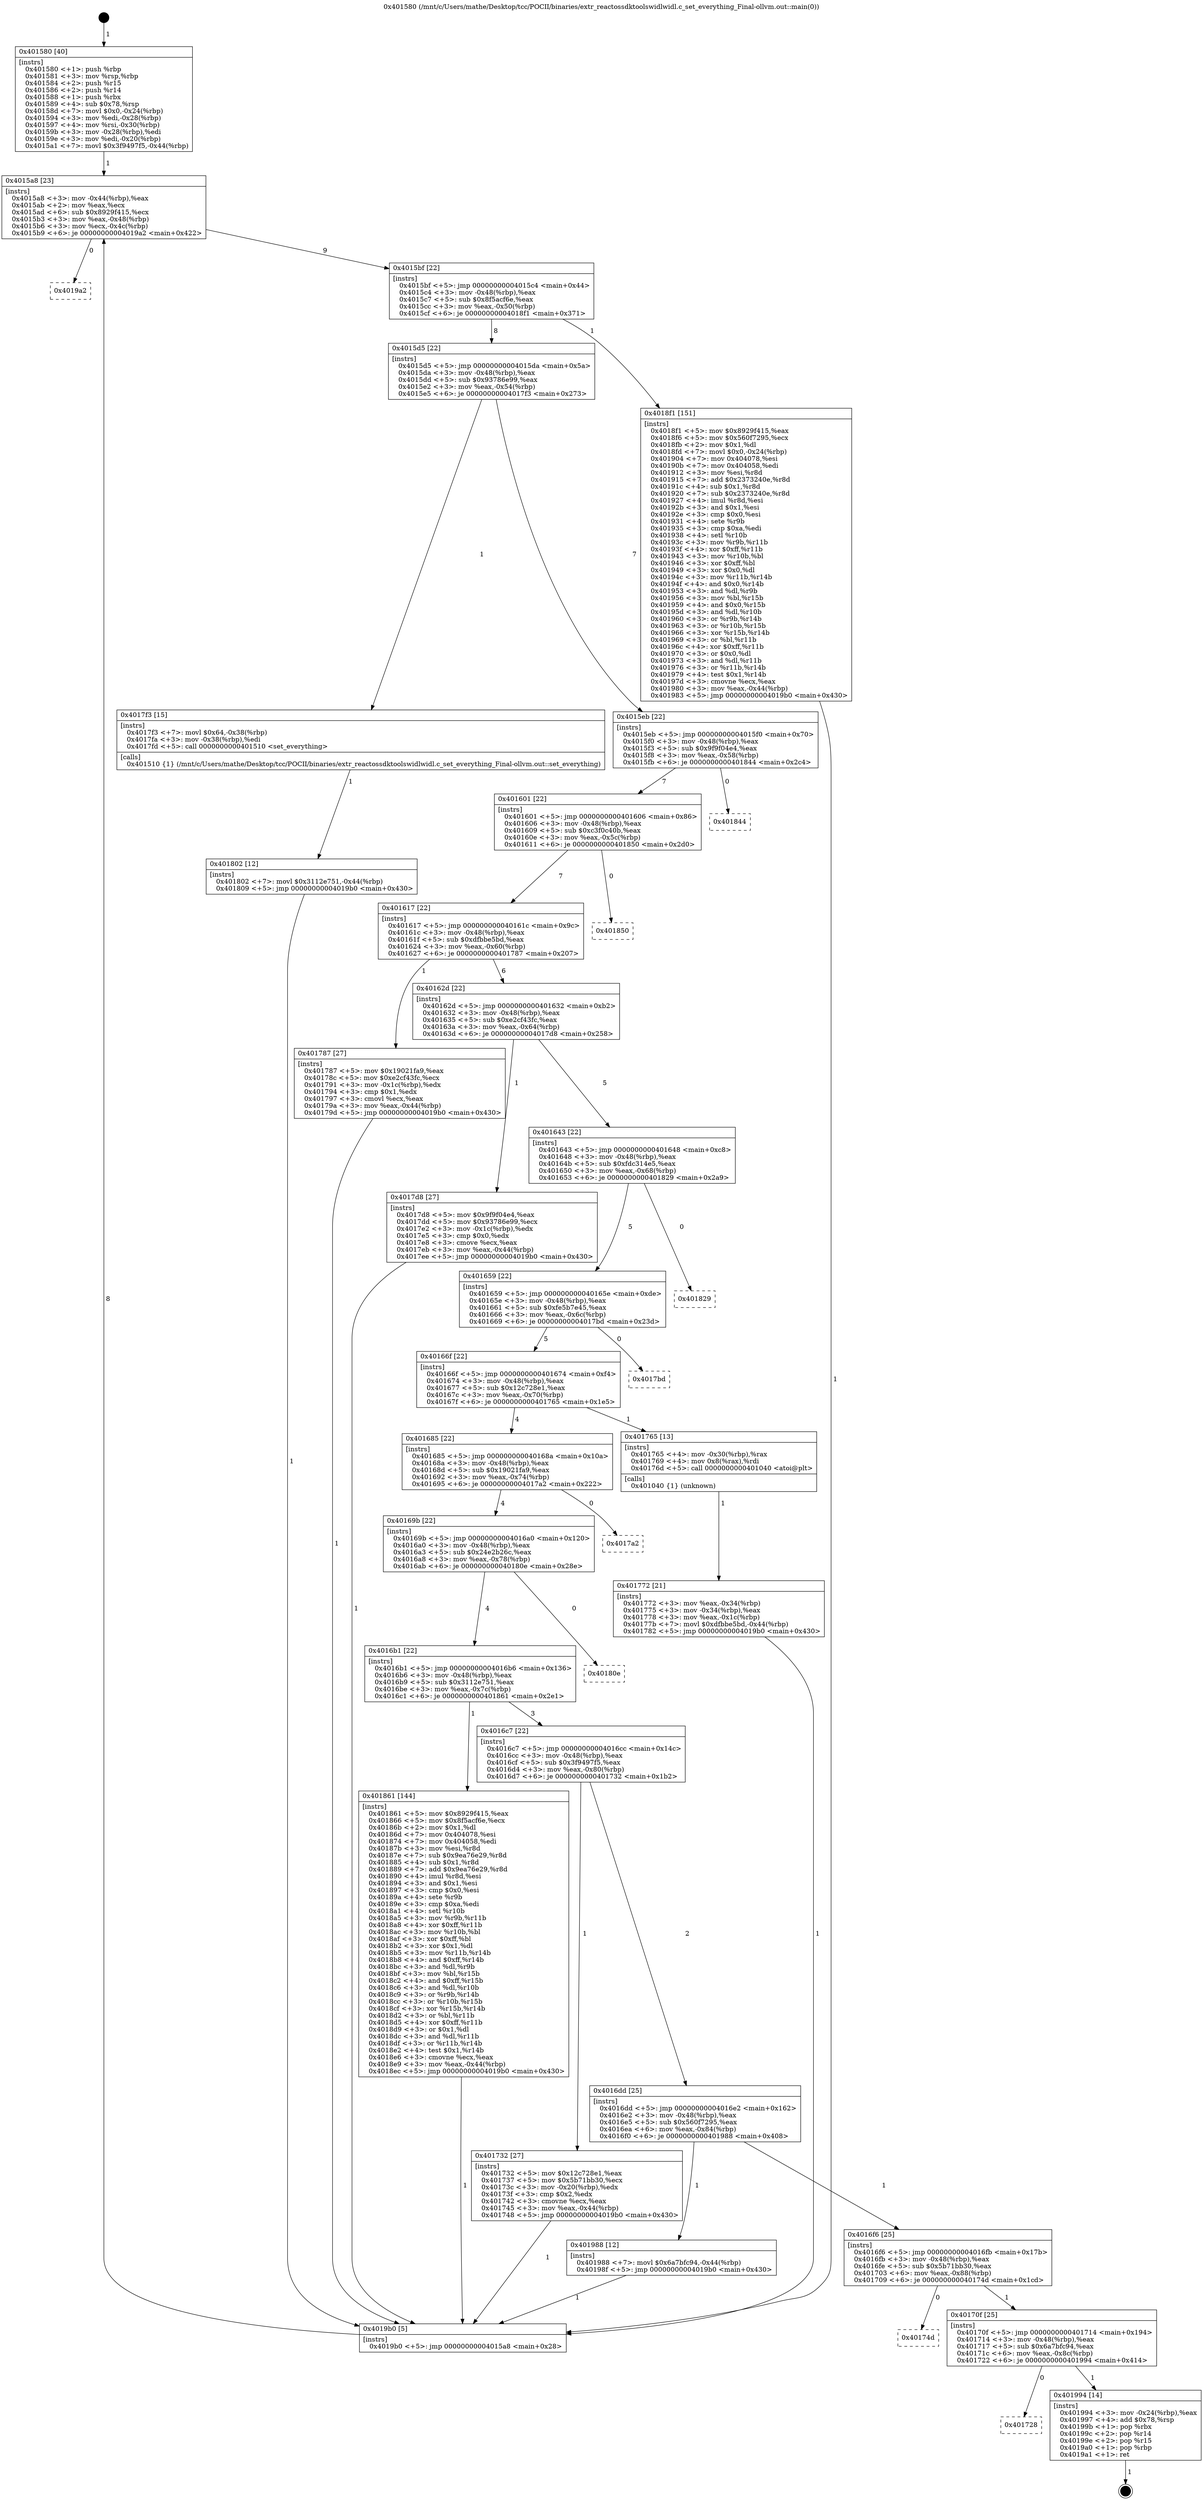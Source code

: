 digraph "0x401580" {
  label = "0x401580 (/mnt/c/Users/mathe/Desktop/tcc/POCII/binaries/extr_reactossdktoolswidlwidl.c_set_everything_Final-ollvm.out::main(0))"
  labelloc = "t"
  node[shape=record]

  Entry [label="",width=0.3,height=0.3,shape=circle,fillcolor=black,style=filled]
  "0x4015a8" [label="{
     0x4015a8 [23]\l
     | [instrs]\l
     &nbsp;&nbsp;0x4015a8 \<+3\>: mov -0x44(%rbp),%eax\l
     &nbsp;&nbsp;0x4015ab \<+2\>: mov %eax,%ecx\l
     &nbsp;&nbsp;0x4015ad \<+6\>: sub $0x8929f415,%ecx\l
     &nbsp;&nbsp;0x4015b3 \<+3\>: mov %eax,-0x48(%rbp)\l
     &nbsp;&nbsp;0x4015b6 \<+3\>: mov %ecx,-0x4c(%rbp)\l
     &nbsp;&nbsp;0x4015b9 \<+6\>: je 00000000004019a2 \<main+0x422\>\l
  }"]
  "0x4019a2" [label="{
     0x4019a2\l
  }", style=dashed]
  "0x4015bf" [label="{
     0x4015bf [22]\l
     | [instrs]\l
     &nbsp;&nbsp;0x4015bf \<+5\>: jmp 00000000004015c4 \<main+0x44\>\l
     &nbsp;&nbsp;0x4015c4 \<+3\>: mov -0x48(%rbp),%eax\l
     &nbsp;&nbsp;0x4015c7 \<+5\>: sub $0x8f5acf6e,%eax\l
     &nbsp;&nbsp;0x4015cc \<+3\>: mov %eax,-0x50(%rbp)\l
     &nbsp;&nbsp;0x4015cf \<+6\>: je 00000000004018f1 \<main+0x371\>\l
  }"]
  Exit [label="",width=0.3,height=0.3,shape=circle,fillcolor=black,style=filled,peripheries=2]
  "0x4018f1" [label="{
     0x4018f1 [151]\l
     | [instrs]\l
     &nbsp;&nbsp;0x4018f1 \<+5\>: mov $0x8929f415,%eax\l
     &nbsp;&nbsp;0x4018f6 \<+5\>: mov $0x560f7295,%ecx\l
     &nbsp;&nbsp;0x4018fb \<+2\>: mov $0x1,%dl\l
     &nbsp;&nbsp;0x4018fd \<+7\>: movl $0x0,-0x24(%rbp)\l
     &nbsp;&nbsp;0x401904 \<+7\>: mov 0x404078,%esi\l
     &nbsp;&nbsp;0x40190b \<+7\>: mov 0x404058,%edi\l
     &nbsp;&nbsp;0x401912 \<+3\>: mov %esi,%r8d\l
     &nbsp;&nbsp;0x401915 \<+7\>: add $0x2373240e,%r8d\l
     &nbsp;&nbsp;0x40191c \<+4\>: sub $0x1,%r8d\l
     &nbsp;&nbsp;0x401920 \<+7\>: sub $0x2373240e,%r8d\l
     &nbsp;&nbsp;0x401927 \<+4\>: imul %r8d,%esi\l
     &nbsp;&nbsp;0x40192b \<+3\>: and $0x1,%esi\l
     &nbsp;&nbsp;0x40192e \<+3\>: cmp $0x0,%esi\l
     &nbsp;&nbsp;0x401931 \<+4\>: sete %r9b\l
     &nbsp;&nbsp;0x401935 \<+3\>: cmp $0xa,%edi\l
     &nbsp;&nbsp;0x401938 \<+4\>: setl %r10b\l
     &nbsp;&nbsp;0x40193c \<+3\>: mov %r9b,%r11b\l
     &nbsp;&nbsp;0x40193f \<+4\>: xor $0xff,%r11b\l
     &nbsp;&nbsp;0x401943 \<+3\>: mov %r10b,%bl\l
     &nbsp;&nbsp;0x401946 \<+3\>: xor $0xff,%bl\l
     &nbsp;&nbsp;0x401949 \<+3\>: xor $0x0,%dl\l
     &nbsp;&nbsp;0x40194c \<+3\>: mov %r11b,%r14b\l
     &nbsp;&nbsp;0x40194f \<+4\>: and $0x0,%r14b\l
     &nbsp;&nbsp;0x401953 \<+3\>: and %dl,%r9b\l
     &nbsp;&nbsp;0x401956 \<+3\>: mov %bl,%r15b\l
     &nbsp;&nbsp;0x401959 \<+4\>: and $0x0,%r15b\l
     &nbsp;&nbsp;0x40195d \<+3\>: and %dl,%r10b\l
     &nbsp;&nbsp;0x401960 \<+3\>: or %r9b,%r14b\l
     &nbsp;&nbsp;0x401963 \<+3\>: or %r10b,%r15b\l
     &nbsp;&nbsp;0x401966 \<+3\>: xor %r15b,%r14b\l
     &nbsp;&nbsp;0x401969 \<+3\>: or %bl,%r11b\l
     &nbsp;&nbsp;0x40196c \<+4\>: xor $0xff,%r11b\l
     &nbsp;&nbsp;0x401970 \<+3\>: or $0x0,%dl\l
     &nbsp;&nbsp;0x401973 \<+3\>: and %dl,%r11b\l
     &nbsp;&nbsp;0x401976 \<+3\>: or %r11b,%r14b\l
     &nbsp;&nbsp;0x401979 \<+4\>: test $0x1,%r14b\l
     &nbsp;&nbsp;0x40197d \<+3\>: cmovne %ecx,%eax\l
     &nbsp;&nbsp;0x401980 \<+3\>: mov %eax,-0x44(%rbp)\l
     &nbsp;&nbsp;0x401983 \<+5\>: jmp 00000000004019b0 \<main+0x430\>\l
  }"]
  "0x4015d5" [label="{
     0x4015d5 [22]\l
     | [instrs]\l
     &nbsp;&nbsp;0x4015d5 \<+5\>: jmp 00000000004015da \<main+0x5a\>\l
     &nbsp;&nbsp;0x4015da \<+3\>: mov -0x48(%rbp),%eax\l
     &nbsp;&nbsp;0x4015dd \<+5\>: sub $0x93786e99,%eax\l
     &nbsp;&nbsp;0x4015e2 \<+3\>: mov %eax,-0x54(%rbp)\l
     &nbsp;&nbsp;0x4015e5 \<+6\>: je 00000000004017f3 \<main+0x273\>\l
  }"]
  "0x401728" [label="{
     0x401728\l
  }", style=dashed]
  "0x4017f3" [label="{
     0x4017f3 [15]\l
     | [instrs]\l
     &nbsp;&nbsp;0x4017f3 \<+7\>: movl $0x64,-0x38(%rbp)\l
     &nbsp;&nbsp;0x4017fa \<+3\>: mov -0x38(%rbp),%edi\l
     &nbsp;&nbsp;0x4017fd \<+5\>: call 0000000000401510 \<set_everything\>\l
     | [calls]\l
     &nbsp;&nbsp;0x401510 \{1\} (/mnt/c/Users/mathe/Desktop/tcc/POCII/binaries/extr_reactossdktoolswidlwidl.c_set_everything_Final-ollvm.out::set_everything)\l
  }"]
  "0x4015eb" [label="{
     0x4015eb [22]\l
     | [instrs]\l
     &nbsp;&nbsp;0x4015eb \<+5\>: jmp 00000000004015f0 \<main+0x70\>\l
     &nbsp;&nbsp;0x4015f0 \<+3\>: mov -0x48(%rbp),%eax\l
     &nbsp;&nbsp;0x4015f3 \<+5\>: sub $0x9f9f04e4,%eax\l
     &nbsp;&nbsp;0x4015f8 \<+3\>: mov %eax,-0x58(%rbp)\l
     &nbsp;&nbsp;0x4015fb \<+6\>: je 0000000000401844 \<main+0x2c4\>\l
  }"]
  "0x401994" [label="{
     0x401994 [14]\l
     | [instrs]\l
     &nbsp;&nbsp;0x401994 \<+3\>: mov -0x24(%rbp),%eax\l
     &nbsp;&nbsp;0x401997 \<+4\>: add $0x78,%rsp\l
     &nbsp;&nbsp;0x40199b \<+1\>: pop %rbx\l
     &nbsp;&nbsp;0x40199c \<+2\>: pop %r14\l
     &nbsp;&nbsp;0x40199e \<+2\>: pop %r15\l
     &nbsp;&nbsp;0x4019a0 \<+1\>: pop %rbp\l
     &nbsp;&nbsp;0x4019a1 \<+1\>: ret\l
  }"]
  "0x401844" [label="{
     0x401844\l
  }", style=dashed]
  "0x401601" [label="{
     0x401601 [22]\l
     | [instrs]\l
     &nbsp;&nbsp;0x401601 \<+5\>: jmp 0000000000401606 \<main+0x86\>\l
     &nbsp;&nbsp;0x401606 \<+3\>: mov -0x48(%rbp),%eax\l
     &nbsp;&nbsp;0x401609 \<+5\>: sub $0xc3f0c40b,%eax\l
     &nbsp;&nbsp;0x40160e \<+3\>: mov %eax,-0x5c(%rbp)\l
     &nbsp;&nbsp;0x401611 \<+6\>: je 0000000000401850 \<main+0x2d0\>\l
  }"]
  "0x40170f" [label="{
     0x40170f [25]\l
     | [instrs]\l
     &nbsp;&nbsp;0x40170f \<+5\>: jmp 0000000000401714 \<main+0x194\>\l
     &nbsp;&nbsp;0x401714 \<+3\>: mov -0x48(%rbp),%eax\l
     &nbsp;&nbsp;0x401717 \<+5\>: sub $0x6a7bfc94,%eax\l
     &nbsp;&nbsp;0x40171c \<+6\>: mov %eax,-0x8c(%rbp)\l
     &nbsp;&nbsp;0x401722 \<+6\>: je 0000000000401994 \<main+0x414\>\l
  }"]
  "0x401850" [label="{
     0x401850\l
  }", style=dashed]
  "0x401617" [label="{
     0x401617 [22]\l
     | [instrs]\l
     &nbsp;&nbsp;0x401617 \<+5\>: jmp 000000000040161c \<main+0x9c\>\l
     &nbsp;&nbsp;0x40161c \<+3\>: mov -0x48(%rbp),%eax\l
     &nbsp;&nbsp;0x40161f \<+5\>: sub $0xdfbbe5bd,%eax\l
     &nbsp;&nbsp;0x401624 \<+3\>: mov %eax,-0x60(%rbp)\l
     &nbsp;&nbsp;0x401627 \<+6\>: je 0000000000401787 \<main+0x207\>\l
  }"]
  "0x40174d" [label="{
     0x40174d\l
  }", style=dashed]
  "0x401787" [label="{
     0x401787 [27]\l
     | [instrs]\l
     &nbsp;&nbsp;0x401787 \<+5\>: mov $0x19021fa9,%eax\l
     &nbsp;&nbsp;0x40178c \<+5\>: mov $0xe2cf43fc,%ecx\l
     &nbsp;&nbsp;0x401791 \<+3\>: mov -0x1c(%rbp),%edx\l
     &nbsp;&nbsp;0x401794 \<+3\>: cmp $0x1,%edx\l
     &nbsp;&nbsp;0x401797 \<+3\>: cmovl %ecx,%eax\l
     &nbsp;&nbsp;0x40179a \<+3\>: mov %eax,-0x44(%rbp)\l
     &nbsp;&nbsp;0x40179d \<+5\>: jmp 00000000004019b0 \<main+0x430\>\l
  }"]
  "0x40162d" [label="{
     0x40162d [22]\l
     | [instrs]\l
     &nbsp;&nbsp;0x40162d \<+5\>: jmp 0000000000401632 \<main+0xb2\>\l
     &nbsp;&nbsp;0x401632 \<+3\>: mov -0x48(%rbp),%eax\l
     &nbsp;&nbsp;0x401635 \<+5\>: sub $0xe2cf43fc,%eax\l
     &nbsp;&nbsp;0x40163a \<+3\>: mov %eax,-0x64(%rbp)\l
     &nbsp;&nbsp;0x40163d \<+6\>: je 00000000004017d8 \<main+0x258\>\l
  }"]
  "0x4016f6" [label="{
     0x4016f6 [25]\l
     | [instrs]\l
     &nbsp;&nbsp;0x4016f6 \<+5\>: jmp 00000000004016fb \<main+0x17b\>\l
     &nbsp;&nbsp;0x4016fb \<+3\>: mov -0x48(%rbp),%eax\l
     &nbsp;&nbsp;0x4016fe \<+5\>: sub $0x5b71bb30,%eax\l
     &nbsp;&nbsp;0x401703 \<+6\>: mov %eax,-0x88(%rbp)\l
     &nbsp;&nbsp;0x401709 \<+6\>: je 000000000040174d \<main+0x1cd\>\l
  }"]
  "0x4017d8" [label="{
     0x4017d8 [27]\l
     | [instrs]\l
     &nbsp;&nbsp;0x4017d8 \<+5\>: mov $0x9f9f04e4,%eax\l
     &nbsp;&nbsp;0x4017dd \<+5\>: mov $0x93786e99,%ecx\l
     &nbsp;&nbsp;0x4017e2 \<+3\>: mov -0x1c(%rbp),%edx\l
     &nbsp;&nbsp;0x4017e5 \<+3\>: cmp $0x0,%edx\l
     &nbsp;&nbsp;0x4017e8 \<+3\>: cmove %ecx,%eax\l
     &nbsp;&nbsp;0x4017eb \<+3\>: mov %eax,-0x44(%rbp)\l
     &nbsp;&nbsp;0x4017ee \<+5\>: jmp 00000000004019b0 \<main+0x430\>\l
  }"]
  "0x401643" [label="{
     0x401643 [22]\l
     | [instrs]\l
     &nbsp;&nbsp;0x401643 \<+5\>: jmp 0000000000401648 \<main+0xc8\>\l
     &nbsp;&nbsp;0x401648 \<+3\>: mov -0x48(%rbp),%eax\l
     &nbsp;&nbsp;0x40164b \<+5\>: sub $0xfdc314e5,%eax\l
     &nbsp;&nbsp;0x401650 \<+3\>: mov %eax,-0x68(%rbp)\l
     &nbsp;&nbsp;0x401653 \<+6\>: je 0000000000401829 \<main+0x2a9\>\l
  }"]
  "0x401988" [label="{
     0x401988 [12]\l
     | [instrs]\l
     &nbsp;&nbsp;0x401988 \<+7\>: movl $0x6a7bfc94,-0x44(%rbp)\l
     &nbsp;&nbsp;0x40198f \<+5\>: jmp 00000000004019b0 \<main+0x430\>\l
  }"]
  "0x401829" [label="{
     0x401829\l
  }", style=dashed]
  "0x401659" [label="{
     0x401659 [22]\l
     | [instrs]\l
     &nbsp;&nbsp;0x401659 \<+5\>: jmp 000000000040165e \<main+0xde\>\l
     &nbsp;&nbsp;0x40165e \<+3\>: mov -0x48(%rbp),%eax\l
     &nbsp;&nbsp;0x401661 \<+5\>: sub $0xfe5b7e45,%eax\l
     &nbsp;&nbsp;0x401666 \<+3\>: mov %eax,-0x6c(%rbp)\l
     &nbsp;&nbsp;0x401669 \<+6\>: je 00000000004017bd \<main+0x23d\>\l
  }"]
  "0x401802" [label="{
     0x401802 [12]\l
     | [instrs]\l
     &nbsp;&nbsp;0x401802 \<+7\>: movl $0x3112e751,-0x44(%rbp)\l
     &nbsp;&nbsp;0x401809 \<+5\>: jmp 00000000004019b0 \<main+0x430\>\l
  }"]
  "0x4017bd" [label="{
     0x4017bd\l
  }", style=dashed]
  "0x40166f" [label="{
     0x40166f [22]\l
     | [instrs]\l
     &nbsp;&nbsp;0x40166f \<+5\>: jmp 0000000000401674 \<main+0xf4\>\l
     &nbsp;&nbsp;0x401674 \<+3\>: mov -0x48(%rbp),%eax\l
     &nbsp;&nbsp;0x401677 \<+5\>: sub $0x12c728e1,%eax\l
     &nbsp;&nbsp;0x40167c \<+3\>: mov %eax,-0x70(%rbp)\l
     &nbsp;&nbsp;0x40167f \<+6\>: je 0000000000401765 \<main+0x1e5\>\l
  }"]
  "0x401772" [label="{
     0x401772 [21]\l
     | [instrs]\l
     &nbsp;&nbsp;0x401772 \<+3\>: mov %eax,-0x34(%rbp)\l
     &nbsp;&nbsp;0x401775 \<+3\>: mov -0x34(%rbp),%eax\l
     &nbsp;&nbsp;0x401778 \<+3\>: mov %eax,-0x1c(%rbp)\l
     &nbsp;&nbsp;0x40177b \<+7\>: movl $0xdfbbe5bd,-0x44(%rbp)\l
     &nbsp;&nbsp;0x401782 \<+5\>: jmp 00000000004019b0 \<main+0x430\>\l
  }"]
  "0x401765" [label="{
     0x401765 [13]\l
     | [instrs]\l
     &nbsp;&nbsp;0x401765 \<+4\>: mov -0x30(%rbp),%rax\l
     &nbsp;&nbsp;0x401769 \<+4\>: mov 0x8(%rax),%rdi\l
     &nbsp;&nbsp;0x40176d \<+5\>: call 0000000000401040 \<atoi@plt\>\l
     | [calls]\l
     &nbsp;&nbsp;0x401040 \{1\} (unknown)\l
  }"]
  "0x401685" [label="{
     0x401685 [22]\l
     | [instrs]\l
     &nbsp;&nbsp;0x401685 \<+5\>: jmp 000000000040168a \<main+0x10a\>\l
     &nbsp;&nbsp;0x40168a \<+3\>: mov -0x48(%rbp),%eax\l
     &nbsp;&nbsp;0x40168d \<+5\>: sub $0x19021fa9,%eax\l
     &nbsp;&nbsp;0x401692 \<+3\>: mov %eax,-0x74(%rbp)\l
     &nbsp;&nbsp;0x401695 \<+6\>: je 00000000004017a2 \<main+0x222\>\l
  }"]
  "0x401580" [label="{
     0x401580 [40]\l
     | [instrs]\l
     &nbsp;&nbsp;0x401580 \<+1\>: push %rbp\l
     &nbsp;&nbsp;0x401581 \<+3\>: mov %rsp,%rbp\l
     &nbsp;&nbsp;0x401584 \<+2\>: push %r15\l
     &nbsp;&nbsp;0x401586 \<+2\>: push %r14\l
     &nbsp;&nbsp;0x401588 \<+1\>: push %rbx\l
     &nbsp;&nbsp;0x401589 \<+4\>: sub $0x78,%rsp\l
     &nbsp;&nbsp;0x40158d \<+7\>: movl $0x0,-0x24(%rbp)\l
     &nbsp;&nbsp;0x401594 \<+3\>: mov %edi,-0x28(%rbp)\l
     &nbsp;&nbsp;0x401597 \<+4\>: mov %rsi,-0x30(%rbp)\l
     &nbsp;&nbsp;0x40159b \<+3\>: mov -0x28(%rbp),%edi\l
     &nbsp;&nbsp;0x40159e \<+3\>: mov %edi,-0x20(%rbp)\l
     &nbsp;&nbsp;0x4015a1 \<+7\>: movl $0x3f9497f5,-0x44(%rbp)\l
  }"]
  "0x4017a2" [label="{
     0x4017a2\l
  }", style=dashed]
  "0x40169b" [label="{
     0x40169b [22]\l
     | [instrs]\l
     &nbsp;&nbsp;0x40169b \<+5\>: jmp 00000000004016a0 \<main+0x120\>\l
     &nbsp;&nbsp;0x4016a0 \<+3\>: mov -0x48(%rbp),%eax\l
     &nbsp;&nbsp;0x4016a3 \<+5\>: sub $0x24e2b26c,%eax\l
     &nbsp;&nbsp;0x4016a8 \<+3\>: mov %eax,-0x78(%rbp)\l
     &nbsp;&nbsp;0x4016ab \<+6\>: je 000000000040180e \<main+0x28e\>\l
  }"]
  "0x4019b0" [label="{
     0x4019b0 [5]\l
     | [instrs]\l
     &nbsp;&nbsp;0x4019b0 \<+5\>: jmp 00000000004015a8 \<main+0x28\>\l
  }"]
  "0x40180e" [label="{
     0x40180e\l
  }", style=dashed]
  "0x4016b1" [label="{
     0x4016b1 [22]\l
     | [instrs]\l
     &nbsp;&nbsp;0x4016b1 \<+5\>: jmp 00000000004016b6 \<main+0x136\>\l
     &nbsp;&nbsp;0x4016b6 \<+3\>: mov -0x48(%rbp),%eax\l
     &nbsp;&nbsp;0x4016b9 \<+5\>: sub $0x3112e751,%eax\l
     &nbsp;&nbsp;0x4016be \<+3\>: mov %eax,-0x7c(%rbp)\l
     &nbsp;&nbsp;0x4016c1 \<+6\>: je 0000000000401861 \<main+0x2e1\>\l
  }"]
  "0x4016dd" [label="{
     0x4016dd [25]\l
     | [instrs]\l
     &nbsp;&nbsp;0x4016dd \<+5\>: jmp 00000000004016e2 \<main+0x162\>\l
     &nbsp;&nbsp;0x4016e2 \<+3\>: mov -0x48(%rbp),%eax\l
     &nbsp;&nbsp;0x4016e5 \<+5\>: sub $0x560f7295,%eax\l
     &nbsp;&nbsp;0x4016ea \<+6\>: mov %eax,-0x84(%rbp)\l
     &nbsp;&nbsp;0x4016f0 \<+6\>: je 0000000000401988 \<main+0x408\>\l
  }"]
  "0x401861" [label="{
     0x401861 [144]\l
     | [instrs]\l
     &nbsp;&nbsp;0x401861 \<+5\>: mov $0x8929f415,%eax\l
     &nbsp;&nbsp;0x401866 \<+5\>: mov $0x8f5acf6e,%ecx\l
     &nbsp;&nbsp;0x40186b \<+2\>: mov $0x1,%dl\l
     &nbsp;&nbsp;0x40186d \<+7\>: mov 0x404078,%esi\l
     &nbsp;&nbsp;0x401874 \<+7\>: mov 0x404058,%edi\l
     &nbsp;&nbsp;0x40187b \<+3\>: mov %esi,%r8d\l
     &nbsp;&nbsp;0x40187e \<+7\>: sub $0x9ea76e29,%r8d\l
     &nbsp;&nbsp;0x401885 \<+4\>: sub $0x1,%r8d\l
     &nbsp;&nbsp;0x401889 \<+7\>: add $0x9ea76e29,%r8d\l
     &nbsp;&nbsp;0x401890 \<+4\>: imul %r8d,%esi\l
     &nbsp;&nbsp;0x401894 \<+3\>: and $0x1,%esi\l
     &nbsp;&nbsp;0x401897 \<+3\>: cmp $0x0,%esi\l
     &nbsp;&nbsp;0x40189a \<+4\>: sete %r9b\l
     &nbsp;&nbsp;0x40189e \<+3\>: cmp $0xa,%edi\l
     &nbsp;&nbsp;0x4018a1 \<+4\>: setl %r10b\l
     &nbsp;&nbsp;0x4018a5 \<+3\>: mov %r9b,%r11b\l
     &nbsp;&nbsp;0x4018a8 \<+4\>: xor $0xff,%r11b\l
     &nbsp;&nbsp;0x4018ac \<+3\>: mov %r10b,%bl\l
     &nbsp;&nbsp;0x4018af \<+3\>: xor $0xff,%bl\l
     &nbsp;&nbsp;0x4018b2 \<+3\>: xor $0x1,%dl\l
     &nbsp;&nbsp;0x4018b5 \<+3\>: mov %r11b,%r14b\l
     &nbsp;&nbsp;0x4018b8 \<+4\>: and $0xff,%r14b\l
     &nbsp;&nbsp;0x4018bc \<+3\>: and %dl,%r9b\l
     &nbsp;&nbsp;0x4018bf \<+3\>: mov %bl,%r15b\l
     &nbsp;&nbsp;0x4018c2 \<+4\>: and $0xff,%r15b\l
     &nbsp;&nbsp;0x4018c6 \<+3\>: and %dl,%r10b\l
     &nbsp;&nbsp;0x4018c9 \<+3\>: or %r9b,%r14b\l
     &nbsp;&nbsp;0x4018cc \<+3\>: or %r10b,%r15b\l
     &nbsp;&nbsp;0x4018cf \<+3\>: xor %r15b,%r14b\l
     &nbsp;&nbsp;0x4018d2 \<+3\>: or %bl,%r11b\l
     &nbsp;&nbsp;0x4018d5 \<+4\>: xor $0xff,%r11b\l
     &nbsp;&nbsp;0x4018d9 \<+3\>: or $0x1,%dl\l
     &nbsp;&nbsp;0x4018dc \<+3\>: and %dl,%r11b\l
     &nbsp;&nbsp;0x4018df \<+3\>: or %r11b,%r14b\l
     &nbsp;&nbsp;0x4018e2 \<+4\>: test $0x1,%r14b\l
     &nbsp;&nbsp;0x4018e6 \<+3\>: cmovne %ecx,%eax\l
     &nbsp;&nbsp;0x4018e9 \<+3\>: mov %eax,-0x44(%rbp)\l
     &nbsp;&nbsp;0x4018ec \<+5\>: jmp 00000000004019b0 \<main+0x430\>\l
  }"]
  "0x4016c7" [label="{
     0x4016c7 [22]\l
     | [instrs]\l
     &nbsp;&nbsp;0x4016c7 \<+5\>: jmp 00000000004016cc \<main+0x14c\>\l
     &nbsp;&nbsp;0x4016cc \<+3\>: mov -0x48(%rbp),%eax\l
     &nbsp;&nbsp;0x4016cf \<+5\>: sub $0x3f9497f5,%eax\l
     &nbsp;&nbsp;0x4016d4 \<+3\>: mov %eax,-0x80(%rbp)\l
     &nbsp;&nbsp;0x4016d7 \<+6\>: je 0000000000401732 \<main+0x1b2\>\l
  }"]
  "0x401732" [label="{
     0x401732 [27]\l
     | [instrs]\l
     &nbsp;&nbsp;0x401732 \<+5\>: mov $0x12c728e1,%eax\l
     &nbsp;&nbsp;0x401737 \<+5\>: mov $0x5b71bb30,%ecx\l
     &nbsp;&nbsp;0x40173c \<+3\>: mov -0x20(%rbp),%edx\l
     &nbsp;&nbsp;0x40173f \<+3\>: cmp $0x2,%edx\l
     &nbsp;&nbsp;0x401742 \<+3\>: cmovne %ecx,%eax\l
     &nbsp;&nbsp;0x401745 \<+3\>: mov %eax,-0x44(%rbp)\l
     &nbsp;&nbsp;0x401748 \<+5\>: jmp 00000000004019b0 \<main+0x430\>\l
  }"]
  Entry -> "0x401580" [label=" 1"]
  "0x4015a8" -> "0x4019a2" [label=" 0"]
  "0x4015a8" -> "0x4015bf" [label=" 9"]
  "0x401994" -> Exit [label=" 1"]
  "0x4015bf" -> "0x4018f1" [label=" 1"]
  "0x4015bf" -> "0x4015d5" [label=" 8"]
  "0x40170f" -> "0x401728" [label=" 0"]
  "0x4015d5" -> "0x4017f3" [label=" 1"]
  "0x4015d5" -> "0x4015eb" [label=" 7"]
  "0x40170f" -> "0x401994" [label=" 1"]
  "0x4015eb" -> "0x401844" [label=" 0"]
  "0x4015eb" -> "0x401601" [label=" 7"]
  "0x4016f6" -> "0x40170f" [label=" 1"]
  "0x401601" -> "0x401850" [label=" 0"]
  "0x401601" -> "0x401617" [label=" 7"]
  "0x4016f6" -> "0x40174d" [label=" 0"]
  "0x401617" -> "0x401787" [label=" 1"]
  "0x401617" -> "0x40162d" [label=" 6"]
  "0x401988" -> "0x4019b0" [label=" 1"]
  "0x40162d" -> "0x4017d8" [label=" 1"]
  "0x40162d" -> "0x401643" [label=" 5"]
  "0x4016dd" -> "0x4016f6" [label=" 1"]
  "0x401643" -> "0x401829" [label=" 0"]
  "0x401643" -> "0x401659" [label=" 5"]
  "0x4016dd" -> "0x401988" [label=" 1"]
  "0x401659" -> "0x4017bd" [label=" 0"]
  "0x401659" -> "0x40166f" [label=" 5"]
  "0x4018f1" -> "0x4019b0" [label=" 1"]
  "0x40166f" -> "0x401765" [label=" 1"]
  "0x40166f" -> "0x401685" [label=" 4"]
  "0x401861" -> "0x4019b0" [label=" 1"]
  "0x401685" -> "0x4017a2" [label=" 0"]
  "0x401685" -> "0x40169b" [label=" 4"]
  "0x401802" -> "0x4019b0" [label=" 1"]
  "0x40169b" -> "0x40180e" [label=" 0"]
  "0x40169b" -> "0x4016b1" [label=" 4"]
  "0x4017f3" -> "0x401802" [label=" 1"]
  "0x4016b1" -> "0x401861" [label=" 1"]
  "0x4016b1" -> "0x4016c7" [label=" 3"]
  "0x4017d8" -> "0x4019b0" [label=" 1"]
  "0x4016c7" -> "0x401732" [label=" 1"]
  "0x4016c7" -> "0x4016dd" [label=" 2"]
  "0x401732" -> "0x4019b0" [label=" 1"]
  "0x401580" -> "0x4015a8" [label=" 1"]
  "0x4019b0" -> "0x4015a8" [label=" 8"]
  "0x401765" -> "0x401772" [label=" 1"]
  "0x401772" -> "0x4019b0" [label=" 1"]
  "0x401787" -> "0x4019b0" [label=" 1"]
}
